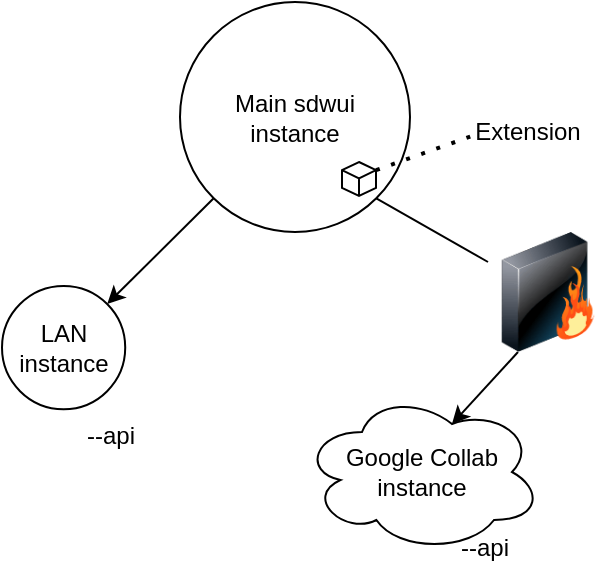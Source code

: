 <mxfile version="21.0.8" type="device"><diagram name="Page-1" id="LpnQQc6UBgZ3fWiKt5Bu"><mxGraphModel dx="819" dy="426" grid="0" gridSize="10" guides="1" tooltips="1" connect="1" arrows="1" fold="1" page="1" pageScale="1" pageWidth="850" pageHeight="1100" math="0" shadow="0"><root><mxCell id="0"/><mxCell id="1" parent="0"/><mxCell id="ykdtzIJxbYDlAoQztImL-10" value="" style="image;html=1;image=img/lib/clip_art/networking/Firewall_128x128.png" vertex="1" parent="1"><mxGeometry x="323" y="167" width="60" height="60" as="geometry"/></mxCell><mxCell id="ykdtzIJxbYDlAoQztImL-17" value="" style="group;shadow=0;" vertex="1" connectable="0" parent="1"><mxGeometry x="230" y="247" width="120" height="93" as="geometry"/></mxCell><mxCell id="ykdtzIJxbYDlAoQztImL-16" value="&lt;div&gt;Google Collab&lt;/div&gt;&lt;div&gt;instance&lt;br&gt;&lt;/div&gt;" style="ellipse;shape=cloud;whiteSpace=wrap;html=1;" vertex="1" parent="ykdtzIJxbYDlAoQztImL-17"><mxGeometry width="120" height="80" as="geometry"/></mxCell><mxCell id="ykdtzIJxbYDlAoQztImL-13" value="--api" style="text;html=1;align=center;verticalAlign=middle;resizable=0;points=[];autosize=1;strokeColor=none;fillColor=none;" vertex="1" parent="ykdtzIJxbYDlAoQztImL-17"><mxGeometry x="66" y="63" width="50" height="30" as="geometry"/></mxCell><mxCell id="ykdtzIJxbYDlAoQztImL-18" value="&lt;div&gt;Main sdwui&lt;/div&gt;&lt;div&gt;instance&lt;br&gt;&lt;/div&gt;" style="ellipse;whiteSpace=wrap;html=1;aspect=fixed;" vertex="1" parent="1"><mxGeometry x="169" y="52" width="115" height="115" as="geometry"/></mxCell><mxCell id="ykdtzIJxbYDlAoQztImL-20" value="" style="group" vertex="1" connectable="0" parent="1"><mxGeometry x="80" y="194" width="73" height="86" as="geometry"/></mxCell><mxCell id="ykdtzIJxbYDlAoQztImL-12" value="--api" style="text;html=1;align=center;verticalAlign=middle;resizable=0;points=[];autosize=1;strokeColor=none;fillColor=none;" vertex="1" parent="ykdtzIJxbYDlAoQztImL-20"><mxGeometry x="29.024" y="60.2" width="50" height="30" as="geometry"/></mxCell><mxCell id="ykdtzIJxbYDlAoQztImL-19" value="LAN instance" style="ellipse;whiteSpace=wrap;html=1;aspect=fixed;" vertex="1" parent="ykdtzIJxbYDlAoQztImL-20"><mxGeometry width="61.609" height="61.609" as="geometry"/></mxCell><mxCell id="ykdtzIJxbYDlAoQztImL-25" value="" style="endArrow=none;html=1;rounded=0;entryX=1;entryY=1;entryDx=0;entryDy=0;exitX=0;exitY=0.25;exitDx=0;exitDy=0;" edge="1" parent="1" source="ykdtzIJxbYDlAoQztImL-10" target="ykdtzIJxbYDlAoQztImL-18"><mxGeometry width="50" height="50" relative="1" as="geometry"><mxPoint x="226" y="239" as="sourcePoint"/><mxPoint x="276" y="189" as="targetPoint"/></mxGeometry></mxCell><mxCell id="ykdtzIJxbYDlAoQztImL-26" value="" style="endArrow=classic;html=1;rounded=0;entryX=0.625;entryY=0.2;entryDx=0;entryDy=0;entryPerimeter=0;exitX=0.25;exitY=1;exitDx=0;exitDy=0;" edge="1" parent="1" source="ykdtzIJxbYDlAoQztImL-10" target="ykdtzIJxbYDlAoQztImL-16"><mxGeometry width="50" height="50" relative="1" as="geometry"><mxPoint x="363" y="224" as="sourcePoint"/><mxPoint x="367" y="289" as="targetPoint"/></mxGeometry></mxCell><mxCell id="ykdtzIJxbYDlAoQztImL-28" value="" style="endArrow=classic;html=1;rounded=0;exitX=0;exitY=1;exitDx=0;exitDy=0;entryX=1;entryY=0;entryDx=0;entryDy=0;" edge="1" parent="1" source="ykdtzIJxbYDlAoQztImL-18" target="ykdtzIJxbYDlAoQztImL-19"><mxGeometry width="50" height="50" relative="1" as="geometry"><mxPoint x="153" y="242" as="sourcePoint"/><mxPoint x="203" y="192" as="targetPoint"/></mxGeometry></mxCell><mxCell id="ykdtzIJxbYDlAoQztImL-29" value="" style="html=1;shape=mxgraph.basic.isocube;isoAngle=15;" vertex="1" parent="1"><mxGeometry x="250" y="132" width="17" height="17" as="geometry"/></mxCell><mxCell id="ykdtzIJxbYDlAoQztImL-30" value="" style="endArrow=none;dashed=1;html=1;dashPattern=1 3;strokeWidth=2;rounded=0;exitX=0;exitY=0;exitDx=17;exitDy=4.081;exitPerimeter=0;" edge="1" parent="1" source="ykdtzIJxbYDlAoQztImL-29"><mxGeometry width="50" height="50" relative="1" as="geometry"><mxPoint x="160" y="218" as="sourcePoint"/><mxPoint x="315" y="119" as="targetPoint"/></mxGeometry></mxCell><mxCell id="ykdtzIJxbYDlAoQztImL-31" value="Extension" style="text;html=1;strokeColor=none;fillColor=none;align=center;verticalAlign=middle;whiteSpace=wrap;rounded=0;" vertex="1" parent="1"><mxGeometry x="313" y="102" width="60" height="30" as="geometry"/></mxCell></root></mxGraphModel></diagram></mxfile>